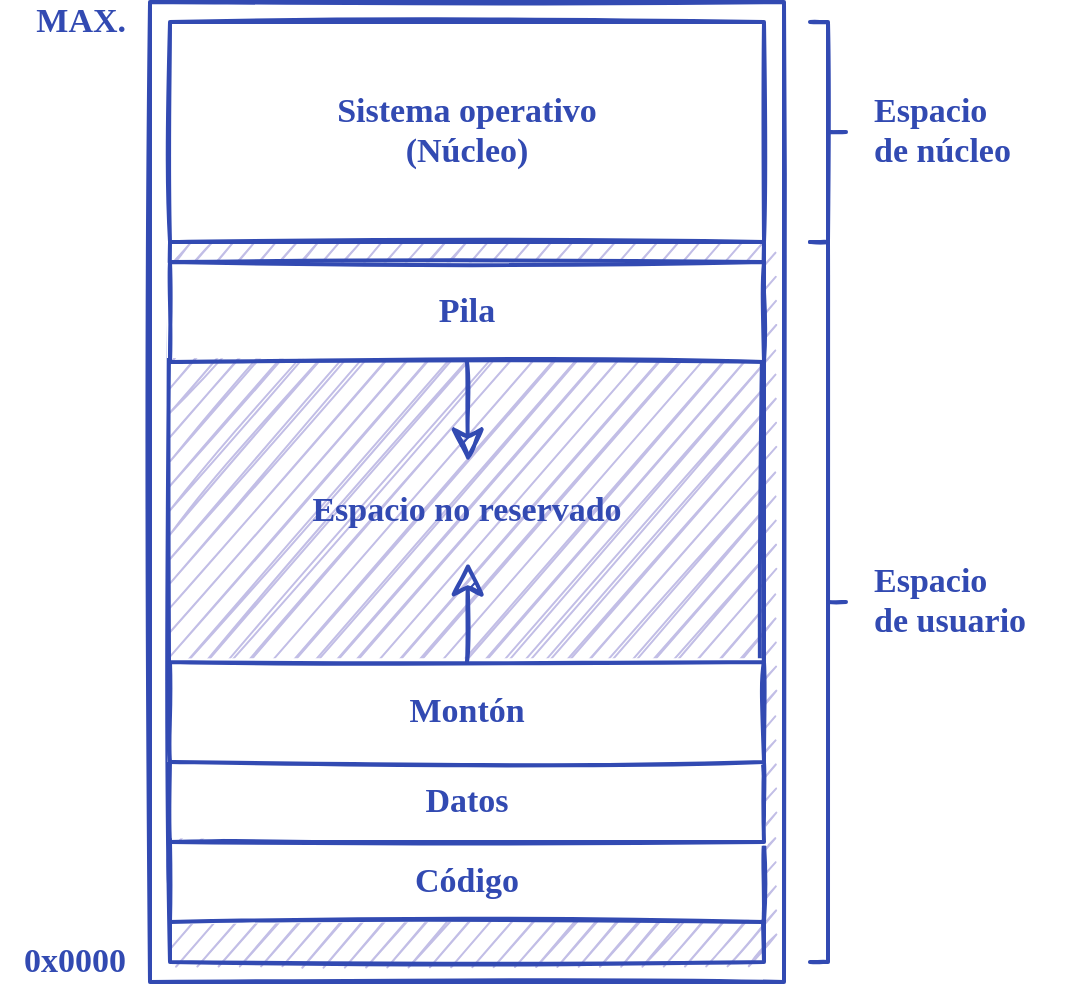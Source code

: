 <mxfile version="20.4.0" type="google"><diagram id="akEowiJKr_ScigKzrRVM" name="Page-1"><mxGraphModel grid="1" page="1" gridSize="10" guides="1" tooltips="1" connect="1" arrows="1" fold="1" pageScale="1" pageWidth="689" pageHeight="517" math="0" shadow="0"><root><mxCell id="0"/><mxCell id="1" parent="0"/><mxCell id="x2d5_n1oX765ovMaB82s-8" value="" style="rounded=0;shadow=0;sketch=1;strokeWidth=2;fillColor=none;fontFamily=Ink Free;fontSize=17;spacing=20;strokeColor=#324AB2;fontColor=#324AB2;fontSource=https%3A%2F%2Full-esit-sistemas-operativos.github.io%2Fssoo-apuntes%2Ffonts%2FInkFree.woff;fontStyle=1;spacingBottom=5;" vertex="1" parent="1"><mxGeometry x="180" y="10" width="317" height="490" as="geometry"/></mxCell><mxCell id="hYTG4YRdWN2r9UVZN7M6-2" value="" style="rounded=0;shadow=0;sketch=1;strokeWidth=2;fontFamily=Ink Free;fontSize=17;spacing=20;strokeColor=#324AB2;fontColor=#324AB2;fillColor=#C2BEE6;fontSource=https%3A%2F%2Full-esit-sistemas-operativos.github.io%2Fssoo-apuntes%2Ffonts%2FInkFree.woff;fontStyle=1;spacingBottom=5;" vertex="1" parent="1"><mxGeometry x="190" y="130" width="297" height="360" as="geometry"/></mxCell><mxCell id="x2d5_n1oX765ovMaB82s-4" value="Sistema operativo&#10;(Núcleo)" style="rounded=0;shadow=0;sketch=1;strokeWidth=2;fillColor=none;fontFamily=Ink Free;fontSize=17;spacing=20;fontSource=https%3A%2F%2Full-esit-sistemas-operativos.github.io%2Fssoo-apuntes%2Ffonts%2FInkFree.woff;strokeColor=#324AB2;fontColor=#324AB2;fontStyle=1;spacingBottom=5;" vertex="1" parent="1"><mxGeometry x="190" y="20" width="297" height="110" as="geometry"/></mxCell><mxCell id="x2d5_n1oX765ovMaB82s-5" value="Código" style="rounded=0;shadow=0;sketch=1;strokeWidth=2;fontFamily=Ink Free;fontSize=17;spacing=20;strokeColor=#324AB2;fontColor=#324AB2;fontSource=https%3A%2F%2Full-esit-sistemas-operativos.github.io%2Fssoo-apuntes%2Ffonts%2FInkFree.woff;fontStyle=1;spacingBottom=5;" vertex="1" parent="1"><mxGeometry x="190" y="430" width="297" height="40" as="geometry"/></mxCell><mxCell id="x2d5_n1oX765ovMaB82s-49" value="0x0000" style="text;strokeColor=none;fillColor=none;align=right;verticalAlign=middle;rounded=0;shadow=0;sketch=1;fontFamily=Ink Free;fontSize=17;fontStyle=1;spacingRight=10;fontColor=#324AB2;fontSource=https%3A%2F%2Full-esit-sistemas-operativos.github.io%2Fssoo-apuntes%2Ffonts%2FInkFree.woff;spacingBottom=5;" vertex="1" parent="1"><mxGeometry x="105" y="480" width="75" height="20" as="geometry"/></mxCell><mxCell id="x2d5_n1oX765ovMaB82s-50" value="MAX." style="text;strokeColor=none;fillColor=none;align=right;verticalAlign=middle;rounded=0;shadow=0;sketch=1;fontFamily=Ink Free;fontSize=17;fontStyle=1;spacingRight=10;fontColor=#324AB2;fontSource=https%3A%2F%2Full-esit-sistemas-operativos.github.io%2Fssoo-apuntes%2Ffonts%2FInkFree.woff;spacingBottom=5;" vertex="1" parent="1"><mxGeometry x="105" y="10" width="75" height="20" as="geometry"/></mxCell><mxCell id="hYTG4YRdWN2r9UVZN7M6-1" value="Datos" style="rounded=0;shadow=0;sketch=1;strokeWidth=2;fontFamily=Ink Free;fontSize=17;spacing=20;strokeColor=#324AB2;fontColor=#324AB2;fontSource=https%3A%2F%2Full-esit-sistemas-operativos.github.io%2Fssoo-apuntes%2Ffonts%2FInkFree.woff;fontStyle=1;spacingBottom=5;" vertex="1" parent="1"><mxGeometry x="190" y="390" width="297" height="40" as="geometry"/></mxCell><mxCell id="hYTG4YRdWN2r9UVZN7M6-4" value="Montón" style="rounded=0;shadow=0;sketch=1;strokeWidth=2;fontFamily=Ink Free;fontSize=17;spacing=20;strokeColor=#324AB2;fontColor=#324AB2;fontSource=https%3A%2F%2Full-esit-sistemas-operativos.github.io%2Fssoo-apuntes%2Ffonts%2FInkFree.woff;fontStyle=1;spacingBottom=5;" vertex="1" parent="1"><mxGeometry x="190" y="340" width="297" height="50" as="geometry"/></mxCell><mxCell id="hYTG4YRdWN2r9UVZN7M6-5" value="Pila" style="rounded=0;shadow=0;sketch=1;strokeWidth=2;fontFamily=Ink Free;fontSize=17;spacing=20;strokeColor=#324AB2;fontColor=#324AB2;fontSource=https%3A%2F%2Full-esit-sistemas-operativos.github.io%2Fssoo-apuntes%2Ffonts%2FInkFree.woff;fontStyle=1;spacingBottom=5;" vertex="1" parent="1"><mxGeometry x="190" y="140" width="297" height="50" as="geometry"/></mxCell><mxCell id="hYTG4YRdWN2r9UVZN7M6-7" value="" style="endArrow=classic;strokeWidth=2;fontFamily=Ink Free;fontSize=17;sketch=1;endSize=12;rounded=0;endFill=1;startSize=12;startArrow=none;startFill=0;strokeColor=#324AB2;fontColor=#324AB2;exitX=0.5;exitY=1;exitDx=0;exitDy=0;fontSource=https%3A%2F%2Full-esit-sistemas-operativos.github.io%2Fssoo-apuntes%2Ffonts%2FInkFree.woff;fontStyle=1;spacingBottom=5;" edge="1" parent="1" source="hYTG4YRdWN2r9UVZN7M6-5"><mxGeometry width="50" height="50" relative="1" as="geometry"><mxPoint x="345" y="190" as="sourcePoint"/><mxPoint x="339" y="240" as="targetPoint"/></mxGeometry></mxCell><mxCell id="hYTG4YRdWN2r9UVZN7M6-8" value="" style="endArrow=none;strokeWidth=2;fontFamily=Ink Free;fontSize=17;sketch=1;endSize=12;rounded=0;endFill=0;startSize=12;startArrow=classic;startFill=1;strokeColor=#324AB2;fontColor=#324AB2;entryX=0.5;entryY=0;entryDx=0;entryDy=0;fontSource=https%3A%2F%2Full-esit-sistemas-operativos.github.io%2Fssoo-apuntes%2Ffonts%2FInkFree.woff;fontStyle=1;spacingBottom=5;" edge="1" parent="1" target="hYTG4YRdWN2r9UVZN7M6-4"><mxGeometry width="50" height="50" relative="1" as="geometry"><mxPoint x="339" y="290" as="sourcePoint"/><mxPoint x="382" y="340" as="targetPoint"/></mxGeometry></mxCell><mxCell id="hYTG4YRdWN2r9UVZN7M6-9" value="" style="strokeWidth=2;shape=mxgraph.flowchart.annotation_2;align=left;labelPosition=right;pointerEvents=1;fontColor=#000000;sketch=1;strokeColor=#324AB2;flipV=0;flipH=1;fontFamily=Ink Free;fontSource=https%3A%2F%2Full-esit-sistemas-operativos.github.io%2Fssoo-apuntes%2Ffonts%2FInkFree.woff;fontStyle=1;spacingBottom=5;" vertex="1" parent="1"><mxGeometry x="510" y="130" width="18" height="360" as="geometry"/></mxCell><mxCell id="hYTG4YRdWN2r9UVZN7M6-10" value="Espacio&#10;de usuario" style="text;align=left;verticalAlign=middle;rounded=0;shadow=0;sketch=1;fontFamily=Ink Free;fontSize=17;fontStyle=1;flipV=0;flipH=1;fontSource=https%3A%2F%2Full-esit-sistemas-operativos.github.io%2Fssoo-apuntes%2Ffonts%2FInkFree.woff;spacingBottom=5;fontColor=#324AB2;" vertex="1" parent="1"><mxGeometry x="540" y="290" width="100" height="40" as="geometry"/></mxCell><mxCell id="hYTG4YRdWN2r9UVZN7M6-11" value="" style="strokeWidth=2;shape=mxgraph.flowchart.annotation_2;align=left;labelPosition=right;pointerEvents=1;fontColor=#000000;sketch=1;strokeColor=#324AB2;flipV=0;flipH=1;fontFamily=Ink Free;fontSource=https%3A%2F%2Full-esit-sistemas-operativos.github.io%2Fssoo-apuntes%2Ffonts%2FInkFree.woff;fontStyle=1;spacingBottom=5;" vertex="1" parent="1"><mxGeometry x="510" y="20" width="18" height="110" as="geometry"/></mxCell><mxCell id="hYTG4YRdWN2r9UVZN7M6-12" value="Espacio&#10;de núcleo" style="text;align=left;verticalAlign=middle;rounded=0;shadow=0;sketch=1;fontFamily=Ink Free;fontSize=17;fontStyle=1;flipV=0;flipH=1;fontSource=https%3A%2F%2Full-esit-sistemas-operativos.github.io%2Fssoo-apuntes%2Ffonts%2FInkFree.woff;spacingBottom=5;fontColor=#324AB2;" vertex="1" parent="1"><mxGeometry x="540" y="55" width="100" height="40" as="geometry"/></mxCell><mxCell id="hYTG4YRdWN2r9UVZN7M6-14" value="Espacio no reservado" style="text;strokeColor=none;fillColor=none;align=center;verticalAlign=middle;rounded=0;fontFamily=Ink Free;fontSource=https%3A%2F%2Full-esit-sistemas-operativos.github.io%2Fssoo-apuntes%2Ffonts%2FInkFree.woff;fontStyle=1;fontColor=#324AB2;fontSize=17;spacingBottom=5;" vertex="1" parent="1"><mxGeometry x="190" y="249" width="297" height="31" as="geometry"/></mxCell></root></mxGraphModel></diagram></mxfile>